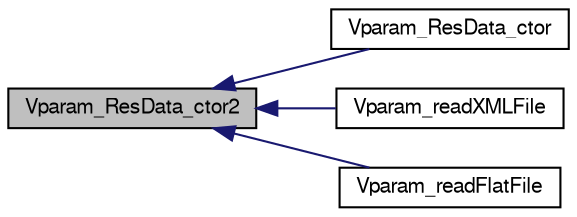 digraph "Vparam_ResData_ctor2"
{
  edge [fontname="FreeSans",fontsize="10",labelfontname="FreeSans",labelfontsize="10"];
  node [fontname="FreeSans",fontsize="10",shape=record];
  rankdir="LR";
  Node1 [label="Vparam_ResData_ctor2",height=0.2,width=0.4,color="black", fillcolor="grey75", style="filled" fontcolor="black"];
  Node1 -> Node2 [dir="back",color="midnightblue",fontsize="10",style="solid",fontname="FreeSans"];
  Node2 [label="Vparam_ResData_ctor",height=0.2,width=0.4,color="black", fillcolor="white", style="filled",URL="$group___vparam.html#ga84353e17fc76e44d642948b8a53c1612",tooltip="Construct the object."];
  Node1 -> Node3 [dir="back",color="midnightblue",fontsize="10",style="solid",fontname="FreeSans"];
  Node3 [label="Vparam_readXMLFile",height=0.2,width=0.4,color="black", fillcolor="white", style="filled",URL="$group___vparam.html#gaf9d820136a649147ff362ef78d40b16f",tooltip="Read an XML format parameter database."];
  Node1 -> Node4 [dir="back",color="midnightblue",fontsize="10",style="solid",fontname="FreeSans"];
  Node4 [label="Vparam_readFlatFile",height=0.2,width=0.4,color="black", fillcolor="white", style="filled",URL="$group___vparam.html#ga61d8ecdb1e58e573392dcc90d3e43bc7",tooltip="Read a flat-file format parameter database."];
}
